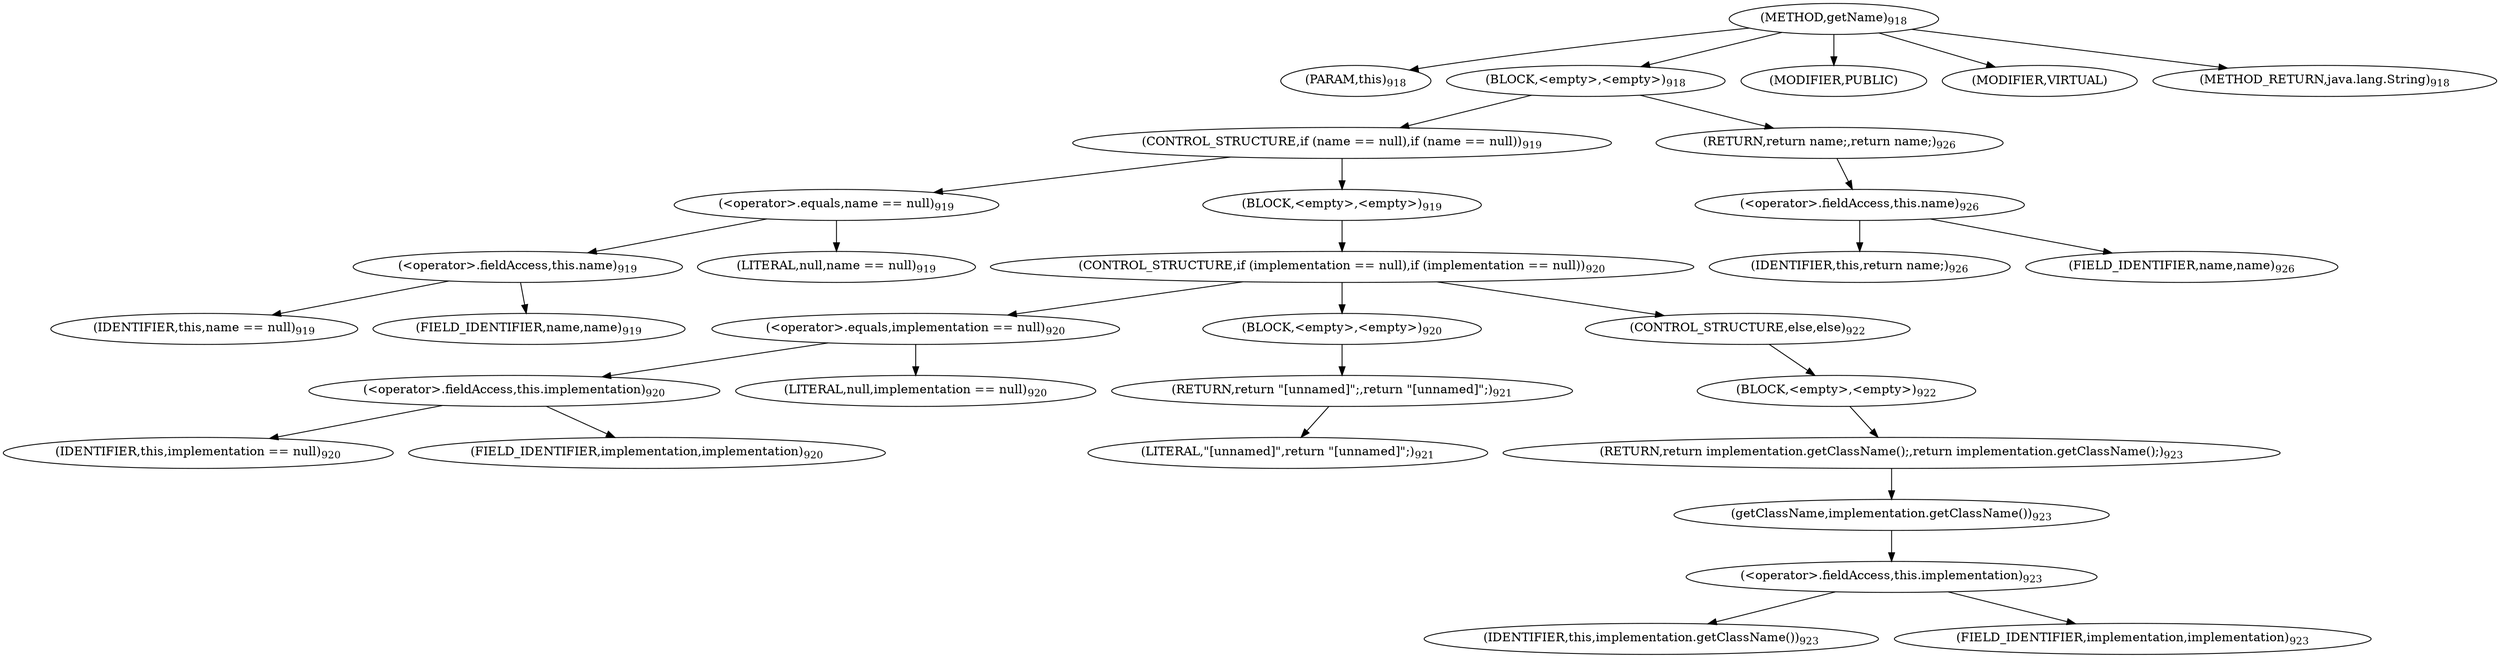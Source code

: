 digraph "getName" {  
"2104" [label = <(METHOD,getName)<SUB>918</SUB>> ]
"2105" [label = <(PARAM,this)<SUB>918</SUB>> ]
"2106" [label = <(BLOCK,&lt;empty&gt;,&lt;empty&gt;)<SUB>918</SUB>> ]
"2107" [label = <(CONTROL_STRUCTURE,if (name == null),if (name == null))<SUB>919</SUB>> ]
"2108" [label = <(&lt;operator&gt;.equals,name == null)<SUB>919</SUB>> ]
"2109" [label = <(&lt;operator&gt;.fieldAccess,this.name)<SUB>919</SUB>> ]
"2110" [label = <(IDENTIFIER,this,name == null)<SUB>919</SUB>> ]
"2111" [label = <(FIELD_IDENTIFIER,name,name)<SUB>919</SUB>> ]
"2112" [label = <(LITERAL,null,name == null)<SUB>919</SUB>> ]
"2113" [label = <(BLOCK,&lt;empty&gt;,&lt;empty&gt;)<SUB>919</SUB>> ]
"2114" [label = <(CONTROL_STRUCTURE,if (implementation == null),if (implementation == null))<SUB>920</SUB>> ]
"2115" [label = <(&lt;operator&gt;.equals,implementation == null)<SUB>920</SUB>> ]
"2116" [label = <(&lt;operator&gt;.fieldAccess,this.implementation)<SUB>920</SUB>> ]
"2117" [label = <(IDENTIFIER,this,implementation == null)<SUB>920</SUB>> ]
"2118" [label = <(FIELD_IDENTIFIER,implementation,implementation)<SUB>920</SUB>> ]
"2119" [label = <(LITERAL,null,implementation == null)<SUB>920</SUB>> ]
"2120" [label = <(BLOCK,&lt;empty&gt;,&lt;empty&gt;)<SUB>920</SUB>> ]
"2121" [label = <(RETURN,return &quot;[unnamed]&quot;;,return &quot;[unnamed]&quot;;)<SUB>921</SUB>> ]
"2122" [label = <(LITERAL,&quot;[unnamed]&quot;,return &quot;[unnamed]&quot;;)<SUB>921</SUB>> ]
"2123" [label = <(CONTROL_STRUCTURE,else,else)<SUB>922</SUB>> ]
"2124" [label = <(BLOCK,&lt;empty&gt;,&lt;empty&gt;)<SUB>922</SUB>> ]
"2125" [label = <(RETURN,return implementation.getClassName();,return implementation.getClassName();)<SUB>923</SUB>> ]
"2126" [label = <(getClassName,implementation.getClassName())<SUB>923</SUB>> ]
"2127" [label = <(&lt;operator&gt;.fieldAccess,this.implementation)<SUB>923</SUB>> ]
"2128" [label = <(IDENTIFIER,this,implementation.getClassName())<SUB>923</SUB>> ]
"2129" [label = <(FIELD_IDENTIFIER,implementation,implementation)<SUB>923</SUB>> ]
"2130" [label = <(RETURN,return name;,return name;)<SUB>926</SUB>> ]
"2131" [label = <(&lt;operator&gt;.fieldAccess,this.name)<SUB>926</SUB>> ]
"2132" [label = <(IDENTIFIER,this,return name;)<SUB>926</SUB>> ]
"2133" [label = <(FIELD_IDENTIFIER,name,name)<SUB>926</SUB>> ]
"2134" [label = <(MODIFIER,PUBLIC)> ]
"2135" [label = <(MODIFIER,VIRTUAL)> ]
"2136" [label = <(METHOD_RETURN,java.lang.String)<SUB>918</SUB>> ]
  "2104" -> "2105" 
  "2104" -> "2106" 
  "2104" -> "2134" 
  "2104" -> "2135" 
  "2104" -> "2136" 
  "2106" -> "2107" 
  "2106" -> "2130" 
  "2107" -> "2108" 
  "2107" -> "2113" 
  "2108" -> "2109" 
  "2108" -> "2112" 
  "2109" -> "2110" 
  "2109" -> "2111" 
  "2113" -> "2114" 
  "2114" -> "2115" 
  "2114" -> "2120" 
  "2114" -> "2123" 
  "2115" -> "2116" 
  "2115" -> "2119" 
  "2116" -> "2117" 
  "2116" -> "2118" 
  "2120" -> "2121" 
  "2121" -> "2122" 
  "2123" -> "2124" 
  "2124" -> "2125" 
  "2125" -> "2126" 
  "2126" -> "2127" 
  "2127" -> "2128" 
  "2127" -> "2129" 
  "2130" -> "2131" 
  "2131" -> "2132" 
  "2131" -> "2133" 
}
